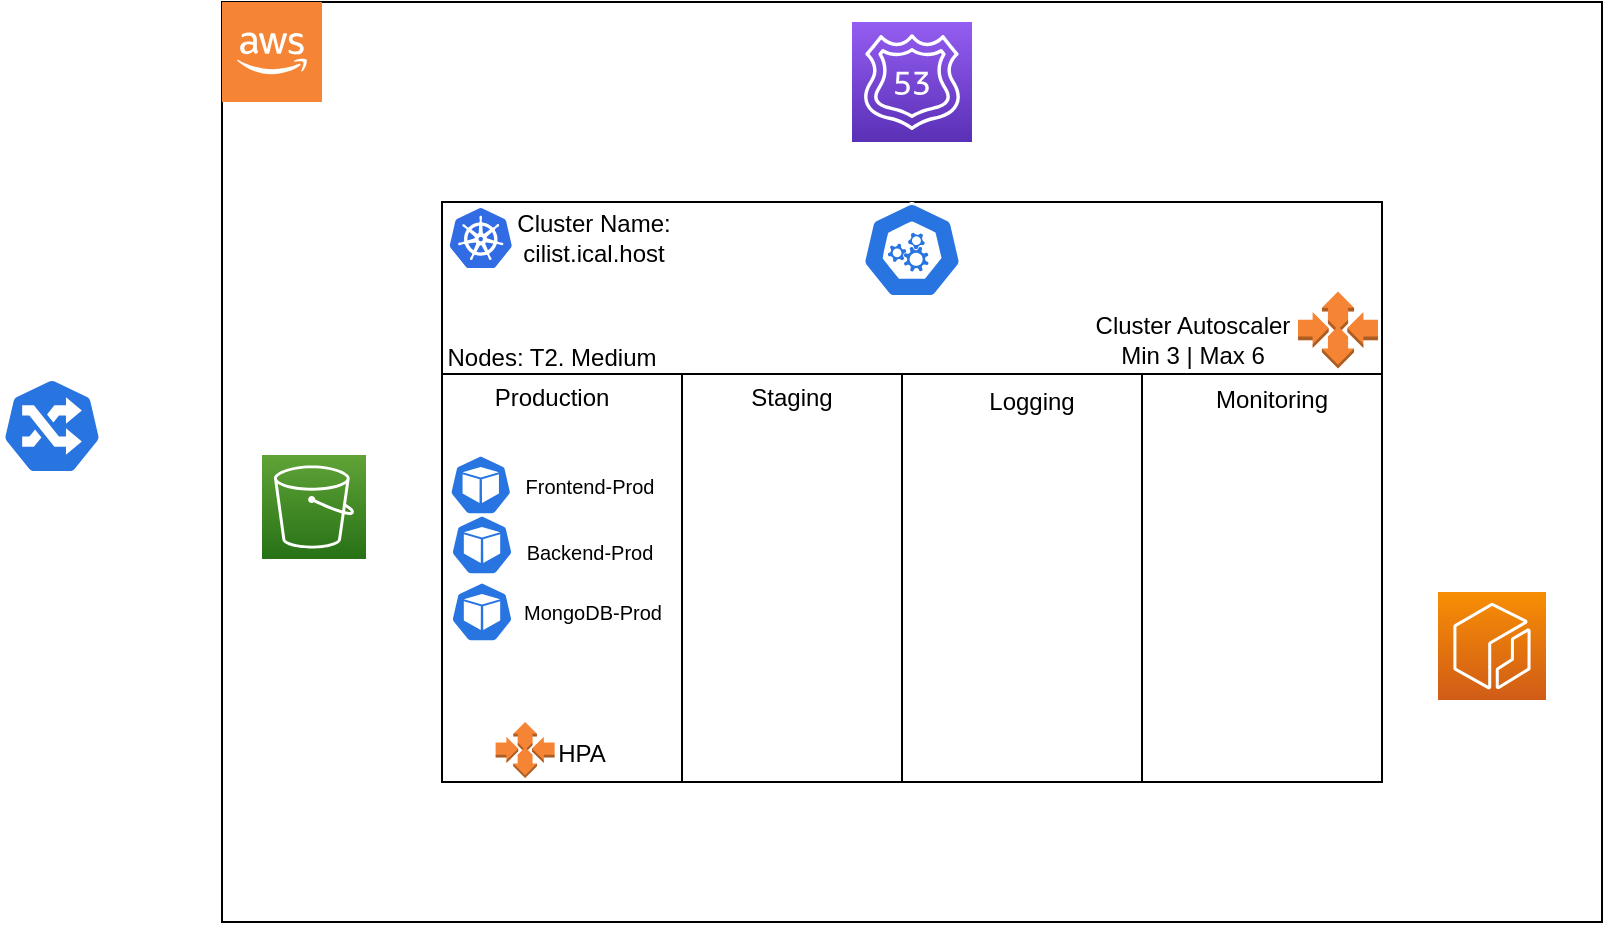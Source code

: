 <mxfile version="14.5.6" type="github">
  <diagram id="0MzkFPIx0pl2HgwgCPpb" name="Page-1">
    <mxGraphModel dx="868" dy="494" grid="1" gridSize="10" guides="1" tooltips="1" connect="1" arrows="1" fold="1" page="1" pageScale="1" pageWidth="1100" pageHeight="850" math="0" shadow="0">
      <root>
        <mxCell id="0" />
        <mxCell id="1" parent="0" />
        <mxCell id="Pbbzn3D4epm2HjTNRnsw-12" value="" style="rounded=0;whiteSpace=wrap;html=1;fillColor=none;" parent="1" vertex="1">
          <mxGeometry x="260" y="160" width="690" height="460" as="geometry" />
        </mxCell>
        <mxCell id="LaDw2WaTISEW3ClDztjR-3" value="" style="rounded=0;whiteSpace=wrap;html=1;fillColor=none;" parent="1" vertex="1">
          <mxGeometry x="370" y="260" width="470" height="290" as="geometry" />
        </mxCell>
        <mxCell id="Pbbzn3D4epm2HjTNRnsw-1" value="" style="shape=image;html=1;verticalAlign=top;verticalLabelPosition=bottom;labelBackgroundColor=#ffffff;imageAspect=0;aspect=fixed;image=https://cdn4.iconfinder.com/data/icons/logos-brands-5/24/jenkins-128.png" parent="1" vertex="1">
          <mxGeometry x="870" y="361.5" width="50" height="50" as="geometry" />
        </mxCell>
        <mxCell id="Pbbzn3D4epm2HjTNRnsw-2" value="" style="points=[[0,0,0],[0.25,0,0],[0.5,0,0],[0.75,0,0],[1,0,0],[0,1,0],[0.25,1,0],[0.5,1,0],[0.75,1,0],[1,1,0],[0,0.25,0],[0,0.5,0],[0,0.75,0],[1,0.25,0],[1,0.5,0],[1,0.75,0]];outlineConnect=0;fontColor=#232F3E;gradientColor=#945DF2;gradientDirection=north;fillColor=#5A30B5;strokeColor=#ffffff;dashed=0;verticalLabelPosition=bottom;verticalAlign=top;align=center;html=1;fontSize=12;fontStyle=0;aspect=fixed;shape=mxgraph.aws4.resourceIcon;resIcon=mxgraph.aws4.route_53;" parent="1" vertex="1">
          <mxGeometry x="575" y="170" width="60" height="60" as="geometry" />
        </mxCell>
        <mxCell id="Pbbzn3D4epm2HjTNRnsw-3" value="" style="html=1;dashed=0;whitespace=wrap;fillColor=#2875E2;strokeColor=#ffffff;points=[[0.005,0.63,0],[0.1,0.2,0],[0.9,0.2,0],[0.5,0,0],[0.995,0.63,0],[0.72,0.99,0],[0.5,1,0],[0.28,0.99,0]];shape=mxgraph.kubernetes.icon;prIcon=master" parent="1" vertex="1">
          <mxGeometry x="580" y="260" width="50" height="48" as="geometry" />
        </mxCell>
        <mxCell id="Pbbzn3D4epm2HjTNRnsw-4" value="" style="points=[[0,0,0],[0.25,0,0],[0.5,0,0],[0.75,0,0],[1,0,0],[0,1,0],[0.25,1,0],[0.5,1,0],[0.75,1,0],[1,1,0],[0,0.25,0],[0,0.5,0],[0,0.75,0],[1,0.25,0],[1,0.5,0],[1,0.75,0]];outlineConnect=0;fontColor=#232F3E;gradientColor=#60A337;gradientDirection=north;fillColor=#277116;strokeColor=#ffffff;dashed=0;verticalLabelPosition=bottom;verticalAlign=top;align=center;html=1;fontSize=12;fontStyle=0;aspect=fixed;shape=mxgraph.aws4.resourceIcon;resIcon=mxgraph.aws4.s3;" parent="1" vertex="1">
          <mxGeometry x="280" y="386.5" width="52" height="52" as="geometry" />
        </mxCell>
        <mxCell id="Pbbzn3D4epm2HjTNRnsw-6" value="" style="html=1;dashed=0;whitespace=wrap;fillColor=#2875E2;strokeColor=#ffffff;points=[[0.005,0.63,0],[0.1,0.2,0],[0.9,0.2,0],[0.5,0,0],[0.995,0.63,0],[0.72,0.99,0],[0.5,1,0],[0.28,0.99,0]];shape=mxgraph.kubernetes.icon;prIcon=ing" parent="1" vertex="1">
          <mxGeometry x="150" y="348" width="50" height="48" as="geometry" />
        </mxCell>
        <mxCell id="Pbbzn3D4epm2HjTNRnsw-11" value="" style="outlineConnect=0;dashed=0;verticalLabelPosition=bottom;verticalAlign=top;align=center;html=1;shape=mxgraph.aws3.cloud_2;fillColor=#F58534;gradientColor=none;" parent="1" vertex="1">
          <mxGeometry x="260" y="160" width="50" height="50" as="geometry" />
        </mxCell>
        <mxCell id="LaDw2WaTISEW3ClDztjR-2" value="" style="aspect=fixed;html=1;points=[];align=center;image;fontSize=12;image=img/lib/mscae/Kubernetes.svg;" parent="1" vertex="1">
          <mxGeometry x="373.75" y="263" width="31.25" height="30" as="geometry" />
        </mxCell>
        <mxCell id="Pbbzn3D4epm2HjTNRnsw-16" value="" style="rounded=0;whiteSpace=wrap;html=1;fillColor=none;" parent="1" vertex="1">
          <mxGeometry x="370" y="346" width="120" height="204" as="geometry" />
        </mxCell>
        <mxCell id="Pbbzn3D4epm2HjTNRnsw-5" value="" style="html=1;dashed=0;whitespace=wrap;fillColor=#2875E2;strokeColor=#ffffff;points=[[0.005,0.63,0],[0.1,0.2,0],[0.9,0.2,0],[0.5,0,0],[0.995,0.63,0],[0.72,0.99,0],[0.5,1,0],[0.28,0.99,0]];shape=mxgraph.kubernetes.icon;prIcon=pod" parent="1" vertex="1">
          <mxGeometry x="370" y="386.5" width="38.75" height="30" as="geometry" />
        </mxCell>
        <mxCell id="Pbbzn3D4epm2HjTNRnsw-17" value="Production" style="text;html=1;strokeColor=none;fillColor=none;align=center;verticalAlign=middle;whiteSpace=wrap;rounded=0;" parent="1" vertex="1">
          <mxGeometry x="405" y="348" width="40" height="20" as="geometry" />
        </mxCell>
        <mxCell id="Pbbzn3D4epm2HjTNRnsw-18" value="" style="rounded=0;whiteSpace=wrap;html=1;fillColor=none;" parent="1" vertex="1">
          <mxGeometry x="490" y="346" width="110" height="204" as="geometry" />
        </mxCell>
        <mxCell id="Pbbzn3D4epm2HjTNRnsw-19" value="Staging" style="text;html=1;strokeColor=none;fillColor=none;align=center;verticalAlign=middle;whiteSpace=wrap;rounded=0;" parent="1" vertex="1">
          <mxGeometry x="525" y="348" width="40" height="20" as="geometry" />
        </mxCell>
        <mxCell id="Pbbzn3D4epm2HjTNRnsw-20" value="" style="rounded=0;whiteSpace=wrap;html=1;fillColor=none;" parent="1" vertex="1">
          <mxGeometry x="600" y="346" width="120" height="204" as="geometry" />
        </mxCell>
        <mxCell id="Pbbzn3D4epm2HjTNRnsw-21" value="Logging" style="text;html=1;strokeColor=none;fillColor=none;align=center;verticalAlign=middle;whiteSpace=wrap;rounded=0;" parent="1" vertex="1">
          <mxGeometry x="645" y="350" width="40" height="20" as="geometry" />
        </mxCell>
        <mxCell id="Pbbzn3D4epm2HjTNRnsw-22" value="" style="rounded=0;whiteSpace=wrap;html=1;fillColor=none;" parent="1" vertex="1">
          <mxGeometry x="720" y="346" width="120" height="204" as="geometry" />
        </mxCell>
        <mxCell id="Pbbzn3D4epm2HjTNRnsw-23" value="Monitoring" style="text;html=1;strokeColor=none;fillColor=none;align=center;verticalAlign=middle;whiteSpace=wrap;rounded=0;" parent="1" vertex="1">
          <mxGeometry x="765" y="349" width="40" height="20" as="geometry" />
        </mxCell>
        <mxCell id="Pbbzn3D4epm2HjTNRnsw-13" value="" style="shape=image;verticalLabelPosition=bottom;labelBackgroundColor=#ffffff;verticalAlign=top;aspect=fixed;imageAspect=0;image=https://pbs.twimg.com/profile_images/765159101542244353/Sgj58-zy_400x400.jpg;" parent="1" vertex="1">
          <mxGeometry x="645" y="425" width="50" height="50" as="geometry" />
        </mxCell>
        <mxCell id="Pbbzn3D4epm2HjTNRnsw-14" value="" style="shape=image;verticalLabelPosition=bottom;labelBackgroundColor=#ffffff;verticalAlign=top;aspect=fixed;imageAspect=0;image=https://cdn.worldvectorlogo.com/logos/elasticsearch.svg;" parent="1" vertex="1">
          <mxGeometry x="641.5" y="378" width="47" height="47" as="geometry" />
        </mxCell>
        <mxCell id="q-ei57e0AKxLnvB_2TMc-1" value="" style="outlineConnect=0;dashed=0;verticalLabelPosition=bottom;verticalAlign=top;align=center;html=1;shape=mxgraph.aws3.auto_scaling;fillColor=#F58534;gradientColor=none;" vertex="1" parent="1">
          <mxGeometry x="396.81" y="519.99" width="29.5" height="28.01" as="geometry" />
        </mxCell>
        <mxCell id="q-ei57e0AKxLnvB_2TMc-2" value="HPA" style="text;html=1;strokeColor=none;fillColor=none;align=center;verticalAlign=middle;whiteSpace=wrap;rounded=0;" vertex="1" parent="1">
          <mxGeometry x="420" y="526" width="40" height="20" as="geometry" />
        </mxCell>
        <mxCell id="q-ei57e0AKxLnvB_2TMc-3" value="&lt;font style=&quot;font-size: 10px&quot;&gt;Frontend-Prod&lt;/font&gt;" style="text;html=1;strokeColor=none;fillColor=none;align=center;verticalAlign=middle;whiteSpace=wrap;rounded=0;" vertex="1" parent="1">
          <mxGeometry x="408.75" y="391.5" width="70" height="20" as="geometry" />
        </mxCell>
        <mxCell id="q-ei57e0AKxLnvB_2TMc-5" value="" style="html=1;dashed=0;whitespace=wrap;fillColor=#2875E2;strokeColor=#ffffff;points=[[0.005,0.63,0],[0.1,0.2,0],[0.9,0.2,0],[0.5,0,0],[0.995,0.63,0],[0.72,0.99,0],[0.5,1,0],[0.28,0.99,0]];shape=mxgraph.kubernetes.icon;prIcon=pod" vertex="1" parent="1">
          <mxGeometry x="370.63" y="416.5" width="38.75" height="30" as="geometry" />
        </mxCell>
        <mxCell id="q-ei57e0AKxLnvB_2TMc-6" value="&lt;font style=&quot;font-size: 10px&quot;&gt;Backend-Prod&lt;/font&gt;" style="text;html=1;strokeColor=none;fillColor=none;align=center;verticalAlign=middle;whiteSpace=wrap;rounded=0;" vertex="1" parent="1">
          <mxGeometry x="409.31" y="425" width="70" height="20" as="geometry" />
        </mxCell>
        <mxCell id="q-ei57e0AKxLnvB_2TMc-7" value="" style="html=1;dashed=0;whitespace=wrap;fillColor=#2875E2;strokeColor=#ffffff;points=[[0.005,0.63,0],[0.1,0.2,0],[0.9,0.2,0],[0.5,0,0],[0.995,0.63,0],[0.72,0.99,0],[0.5,1,0],[0.28,0.99,0]];shape=mxgraph.kubernetes.icon;prIcon=pod" vertex="1" parent="1">
          <mxGeometry x="370.63" y="450" width="38.75" height="30" as="geometry" />
        </mxCell>
        <mxCell id="q-ei57e0AKxLnvB_2TMc-8" value="&lt;font style=&quot;font-size: 10px&quot;&gt;MongoDB-Prod&lt;/font&gt;" style="text;html=1;strokeColor=none;fillColor=none;align=center;verticalAlign=middle;whiteSpace=wrap;rounded=0;" vertex="1" parent="1">
          <mxGeometry x="405" y="455" width="80.62" height="20" as="geometry" />
        </mxCell>
        <mxCell id="q-ei57e0AKxLnvB_2TMc-9" value="" style="outlineConnect=0;dashed=0;verticalLabelPosition=bottom;verticalAlign=top;align=center;html=1;shape=mxgraph.aws3.auto_scaling;fillColor=#F58534;gradientColor=none;" vertex="1" parent="1">
          <mxGeometry x="798" y="304.76" width="40" height="38.49" as="geometry" />
        </mxCell>
        <mxCell id="q-ei57e0AKxLnvB_2TMc-10" value="Cluster Autoscaler&lt;br&gt;Min 3 | Max 6" style="text;html=1;strokeColor=none;fillColor=none;align=center;verticalAlign=middle;whiteSpace=wrap;rounded=0;" vertex="1" parent="1">
          <mxGeometry x="687.5" y="319.01" width="115" height="20" as="geometry" />
        </mxCell>
        <mxCell id="q-ei57e0AKxLnvB_2TMc-13" value="Cluster Name: cilist.ical.host" style="text;html=1;strokeColor=none;fillColor=none;align=center;verticalAlign=middle;whiteSpace=wrap;rounded=0;" vertex="1" parent="1">
          <mxGeometry x="405.62" y="268" width="80" height="20" as="geometry" />
        </mxCell>
        <mxCell id="Pbbzn3D4epm2HjTNRnsw-10" value="" style="shape=image;verticalLabelPosition=bottom;labelBackgroundColor=#ffffff;verticalAlign=top;aspect=fixed;imageAspect=0;image=https://grafana.com/static/img/about/grafana_logo_swirl_fullcolor.jpg;" parent="1" vertex="1">
          <mxGeometry x="752" y="374.64" width="56" height="60.72" as="geometry" />
        </mxCell>
        <mxCell id="Pbbzn3D4epm2HjTNRnsw-15" value="" style="shape=image;verticalLabelPosition=bottom;labelBackgroundColor=#ffffff;verticalAlign=top;aspect=fixed;imageAspect=0;image=https://upload.wikimedia.org/wikipedia/commons/thumb/3/38/Prometheus_software_logo.svg/1200px-Prometheus_software_logo.svg.png;" parent="1" vertex="1">
          <mxGeometry x="753" y="450.0" width="55" height="54.58" as="geometry" />
        </mxCell>
        <mxCell id="q-ei57e0AKxLnvB_2TMc-14" value="Nodes: T2. Medium" style="text;html=1;strokeColor=none;fillColor=none;align=center;verticalAlign=middle;whiteSpace=wrap;rounded=0;" vertex="1" parent="1">
          <mxGeometry x="363.16" y="328" width="123.69" height="20" as="geometry" />
        </mxCell>
        <mxCell id="q-ei57e0AKxLnvB_2TMc-16" value="" style="shape=image;verticalLabelPosition=bottom;labelBackgroundColor=#ffffff;verticalAlign=top;aspect=fixed;imageAspect=0;image=https://brandslogos.com/wp-content/uploads/images/large/elastic-kibana-logo.png;" vertex="1" parent="1">
          <mxGeometry x="639.25" y="480" width="61.5" height="61.5" as="geometry" />
        </mxCell>
        <mxCell id="q-ei57e0AKxLnvB_2TMc-18" value="" style="points=[[0,0,0],[0.25,0,0],[0.5,0,0],[0.75,0,0],[1,0,0],[0,1,0],[0.25,1,0],[0.5,1,0],[0.75,1,0],[1,1,0],[0,0.25,0],[0,0.5,0],[0,0.75,0],[1,0.25,0],[1,0.5,0],[1,0.75,0]];outlineConnect=0;fontColor=#232F3E;gradientColor=#F78E04;gradientDirection=north;fillColor=#D05C17;strokeColor=#ffffff;dashed=0;verticalLabelPosition=bottom;verticalAlign=top;align=center;html=1;fontSize=12;fontStyle=0;aspect=fixed;shape=mxgraph.aws4.resourceIcon;resIcon=mxgraph.aws4.ecr;" vertex="1" parent="1">
          <mxGeometry x="868" y="455" width="54" height="54" as="geometry" />
        </mxCell>
      </root>
    </mxGraphModel>
  </diagram>
</mxfile>
